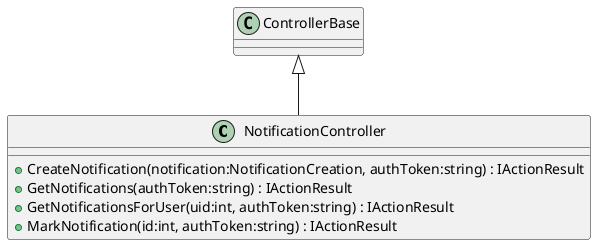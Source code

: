 @startuml
class NotificationController {
    + CreateNotification(notification:NotificationCreation, authToken:string) : IActionResult
    + GetNotifications(authToken:string) : IActionResult
    + GetNotificationsForUser(uid:int, authToken:string) : IActionResult
    + MarkNotification(id:int, authToken:string) : IActionResult
}
ControllerBase <|-- NotificationController
@enduml
